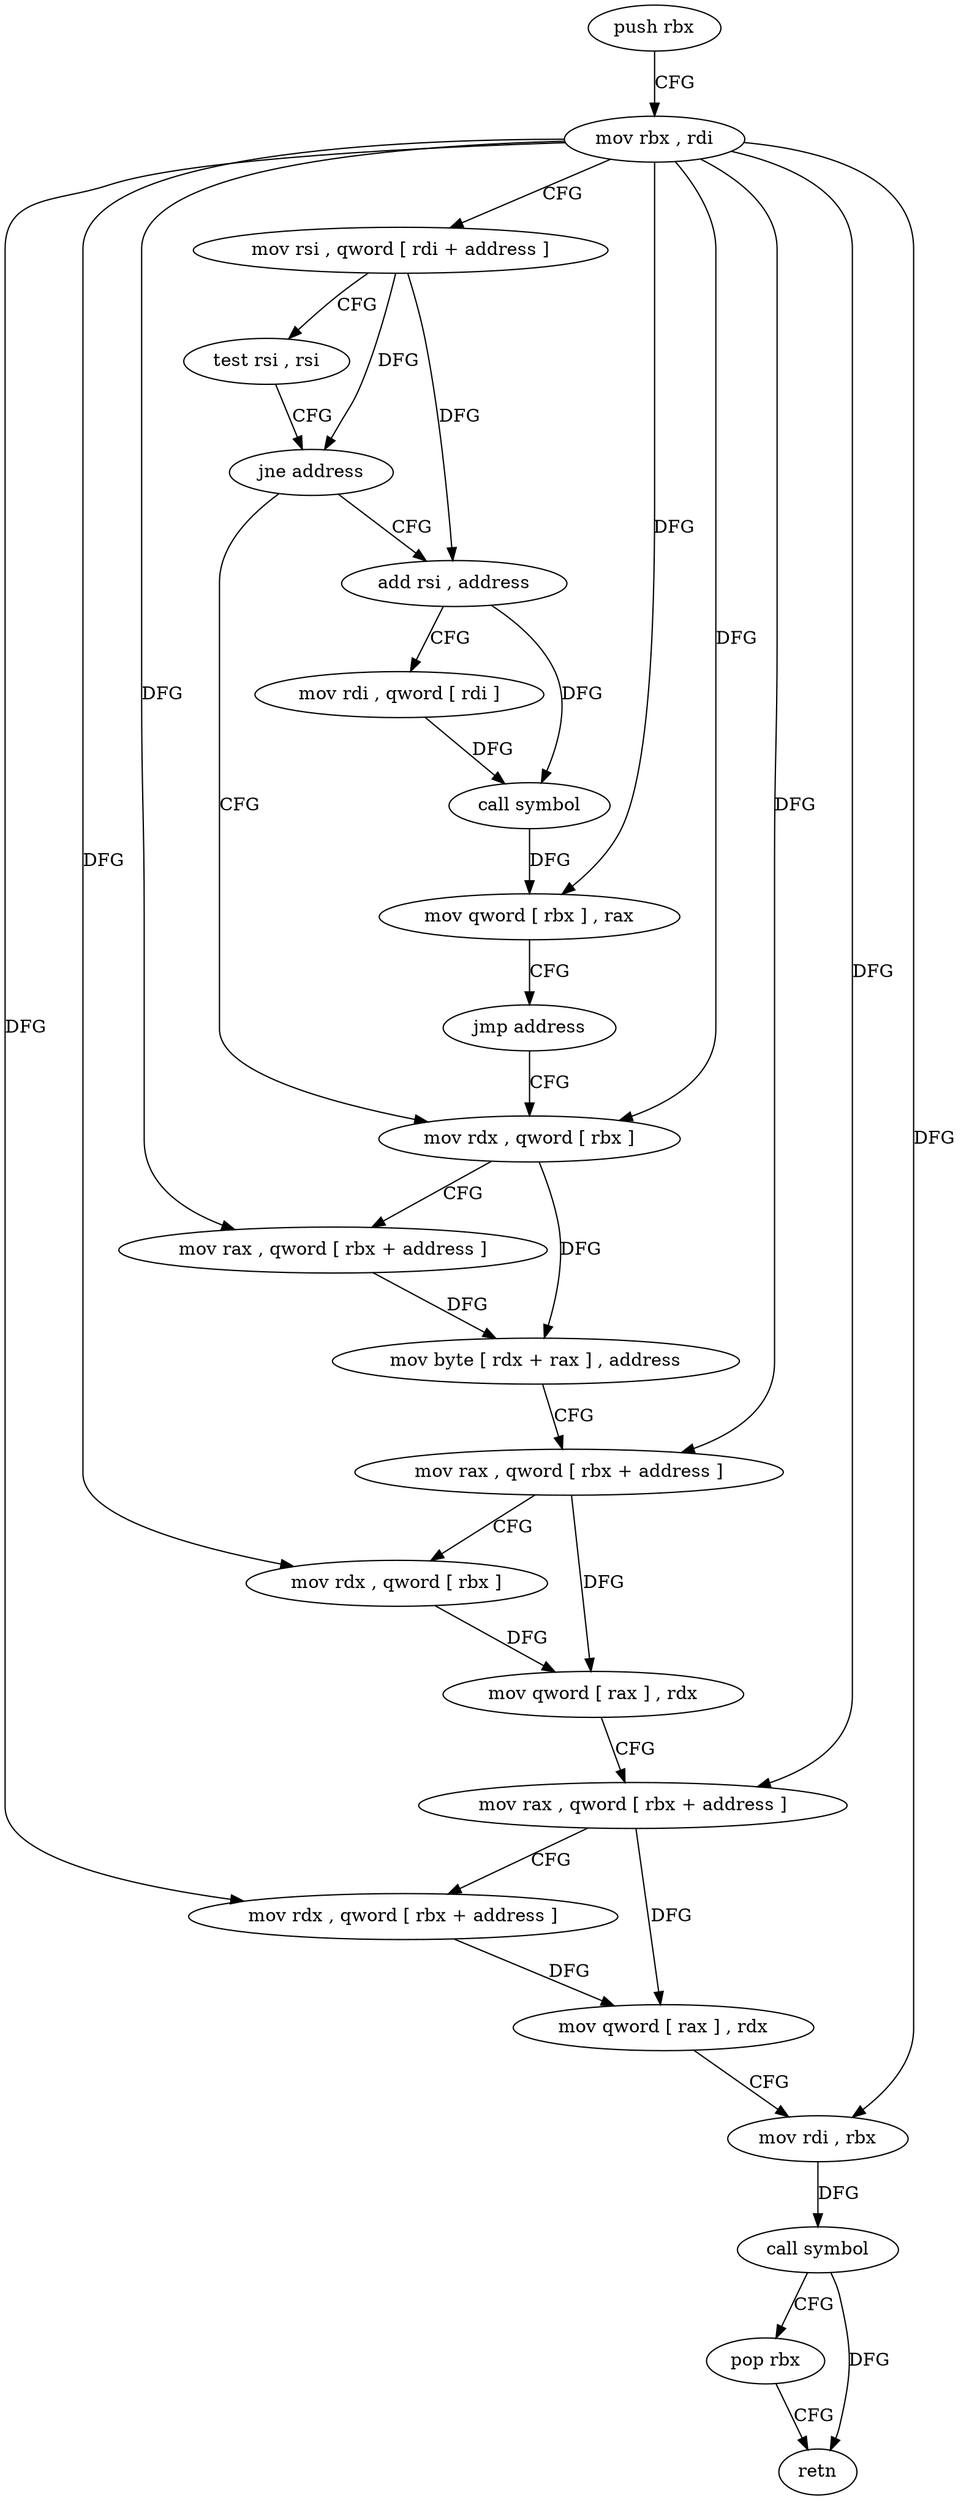 digraph "func" {
"154089" [label = "push rbx" ]
"154090" [label = "mov rbx , rdi" ]
"154093" [label = "mov rsi , qword [ rdi + address ]" ]
"154097" [label = "test rsi , rsi" ]
"154100" [label = "jne address" ]
"154144" [label = "add rsi , address" ]
"154102" [label = "mov rdx , qword [ rbx ]" ]
"154148" [label = "mov rdi , qword [ rdi ]" ]
"154151" [label = "call symbol" ]
"154156" [label = "mov qword [ rbx ] , rax" ]
"154159" [label = "jmp address" ]
"154105" [label = "mov rax , qword [ rbx + address ]" ]
"154109" [label = "mov byte [ rdx + rax ] , address" ]
"154113" [label = "mov rax , qword [ rbx + address ]" ]
"154117" [label = "mov rdx , qword [ rbx ]" ]
"154120" [label = "mov qword [ rax ] , rdx" ]
"154123" [label = "mov rax , qword [ rbx + address ]" ]
"154127" [label = "mov rdx , qword [ rbx + address ]" ]
"154131" [label = "mov qword [ rax ] , rdx" ]
"154134" [label = "mov rdi , rbx" ]
"154137" [label = "call symbol" ]
"154142" [label = "pop rbx" ]
"154143" [label = "retn" ]
"154089" -> "154090" [ label = "CFG" ]
"154090" -> "154093" [ label = "CFG" ]
"154090" -> "154156" [ label = "DFG" ]
"154090" -> "154102" [ label = "DFG" ]
"154090" -> "154105" [ label = "DFG" ]
"154090" -> "154113" [ label = "DFG" ]
"154090" -> "154117" [ label = "DFG" ]
"154090" -> "154123" [ label = "DFG" ]
"154090" -> "154127" [ label = "DFG" ]
"154090" -> "154134" [ label = "DFG" ]
"154093" -> "154097" [ label = "CFG" ]
"154093" -> "154100" [ label = "DFG" ]
"154093" -> "154144" [ label = "DFG" ]
"154097" -> "154100" [ label = "CFG" ]
"154100" -> "154144" [ label = "CFG" ]
"154100" -> "154102" [ label = "CFG" ]
"154144" -> "154148" [ label = "CFG" ]
"154144" -> "154151" [ label = "DFG" ]
"154102" -> "154105" [ label = "CFG" ]
"154102" -> "154109" [ label = "DFG" ]
"154148" -> "154151" [ label = "DFG" ]
"154151" -> "154156" [ label = "DFG" ]
"154156" -> "154159" [ label = "CFG" ]
"154159" -> "154102" [ label = "CFG" ]
"154105" -> "154109" [ label = "DFG" ]
"154109" -> "154113" [ label = "CFG" ]
"154113" -> "154117" [ label = "CFG" ]
"154113" -> "154120" [ label = "DFG" ]
"154117" -> "154120" [ label = "DFG" ]
"154120" -> "154123" [ label = "CFG" ]
"154123" -> "154127" [ label = "CFG" ]
"154123" -> "154131" [ label = "DFG" ]
"154127" -> "154131" [ label = "DFG" ]
"154131" -> "154134" [ label = "CFG" ]
"154134" -> "154137" [ label = "DFG" ]
"154137" -> "154142" [ label = "CFG" ]
"154137" -> "154143" [ label = "DFG" ]
"154142" -> "154143" [ label = "CFG" ]
}

